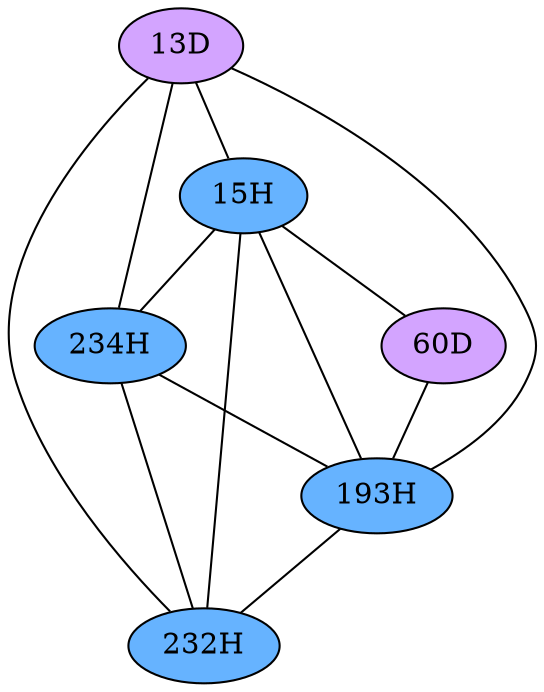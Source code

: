 // The Round Table
graph {
	"13D" [fillcolor="#D3A4FF" style=radial]
	"15H" [fillcolor="#66B3FF" style=radial]
	"13D" -- "15H" [penwidth=1]
	"13D" [fillcolor="#D3A4FF" style=radial]
	"234H" [fillcolor="#66B3FF" style=radial]
	"13D" -- "234H" [penwidth=1]
	"13D" [fillcolor="#D3A4FF" style=radial]
	"193H" [fillcolor="#66B3FF" style=radial]
	"13D" -- "193H" [penwidth=1]
	"13D" [fillcolor="#D3A4FF" style=radial]
	"232H" [fillcolor="#66B3FF" style=radial]
	"13D" -- "232H" [penwidth=1]
	"15H" [fillcolor="#66B3FF" style=radial]
	"232H" [fillcolor="#66B3FF" style=radial]
	"15H" -- "232H" [penwidth=1]
	"15H" [fillcolor="#66B3FF" style=radial]
	"234H" [fillcolor="#66B3FF" style=radial]
	"15H" -- "234H" [penwidth=1]
	"15H" [fillcolor="#66B3FF" style=radial]
	"193H" [fillcolor="#66B3FF" style=radial]
	"15H" -- "193H" [penwidth=1]
	"15H" [fillcolor="#66B3FF" style=radial]
	"60D" [fillcolor="#D3A4FF" style=radial]
	"15H" -- "60D" [penwidth=1]
	"234H" [fillcolor="#66B3FF" style=radial]
	"193H" [fillcolor="#66B3FF" style=radial]
	"234H" -- "193H" [penwidth=1]
	"234H" [fillcolor="#66B3FF" style=radial]
	"232H" [fillcolor="#66B3FF" style=radial]
	"234H" -- "232H" [penwidth=1]
	"60D" [fillcolor="#D3A4FF" style=radial]
	"193H" [fillcolor="#66B3FF" style=radial]
	"60D" -- "193H" [penwidth=1]
	"193H" [fillcolor="#66B3FF" style=radial]
	"232H" [fillcolor="#66B3FF" style=radial]
	"193H" -- "232H" [penwidth=1]
}
